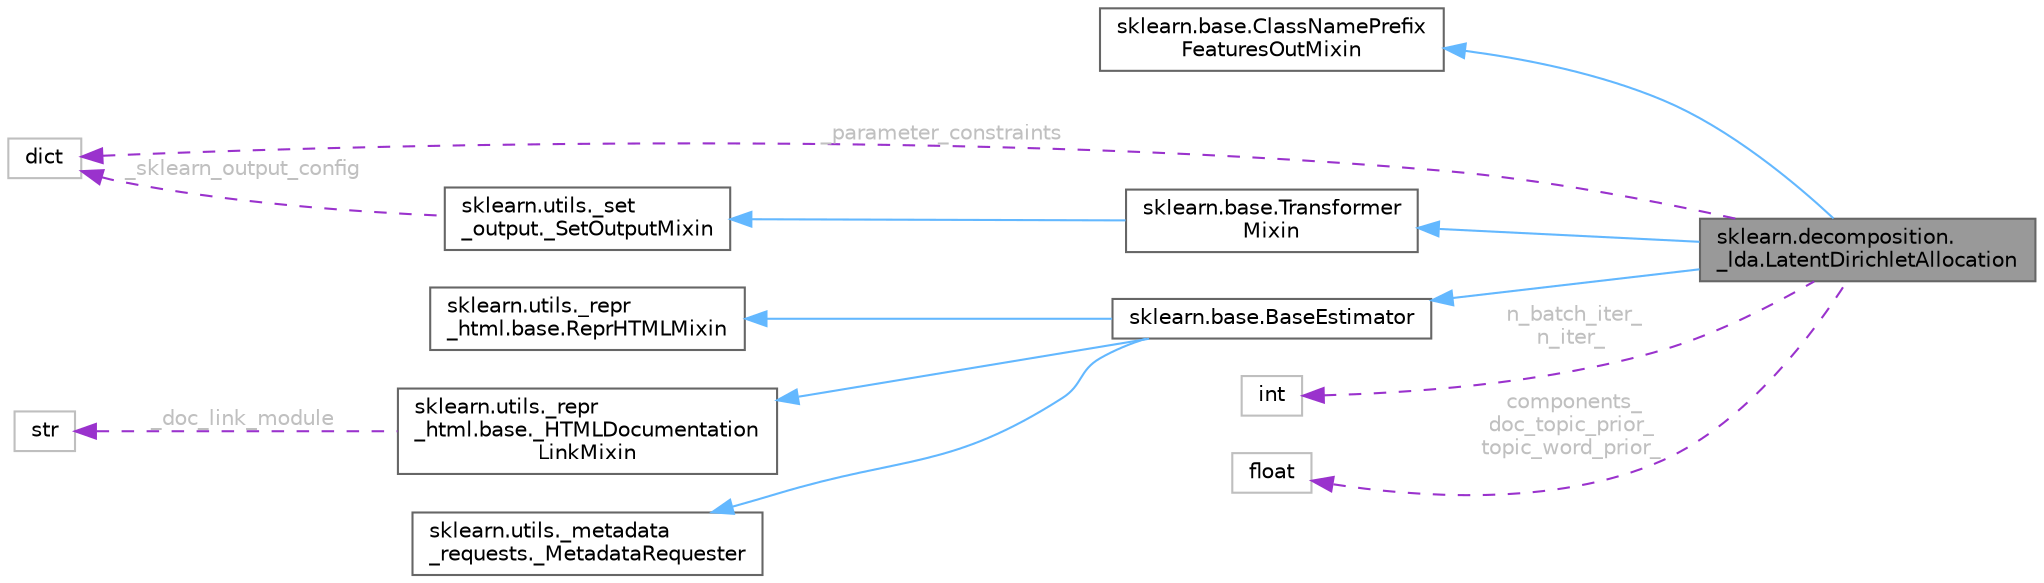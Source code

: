 digraph "sklearn.decomposition._lda.LatentDirichletAllocation"
{
 // LATEX_PDF_SIZE
  bgcolor="transparent";
  edge [fontname=Helvetica,fontsize=10,labelfontname=Helvetica,labelfontsize=10];
  node [fontname=Helvetica,fontsize=10,shape=box,height=0.2,width=0.4];
  rankdir="LR";
  Node1 [id="Node000001",label="sklearn.decomposition.\l_lda.LatentDirichletAllocation",height=0.2,width=0.4,color="gray40", fillcolor="grey60", style="filled", fontcolor="black",tooltip=" "];
  Node2 -> Node1 [id="edge13_Node000001_Node000002",dir="back",color="steelblue1",style="solid",tooltip=" "];
  Node2 [id="Node000002",label="sklearn.base.ClassNamePrefix\lFeaturesOutMixin",height=0.2,width=0.4,color="gray40", fillcolor="white", style="filled",URL="$df/d7d/classsklearn_1_1base_1_1ClassNamePrefixFeaturesOutMixin.html",tooltip=" "];
  Node3 -> Node1 [id="edge14_Node000001_Node000003",dir="back",color="steelblue1",style="solid",tooltip=" "];
  Node3 [id="Node000003",label="sklearn.base.Transformer\lMixin",height=0.2,width=0.4,color="gray40", fillcolor="white", style="filled",URL="$d7/d72/classsklearn_1_1base_1_1TransformerMixin.html",tooltip=" "];
  Node4 -> Node3 [id="edge15_Node000003_Node000004",dir="back",color="steelblue1",style="solid",tooltip=" "];
  Node4 [id="Node000004",label="sklearn.utils._set\l_output._SetOutputMixin",height=0.2,width=0.4,color="gray40", fillcolor="white", style="filled",URL="$d3/d75/classsklearn_1_1utils_1_1__set__output_1_1__SetOutputMixin.html",tooltip=" "];
  Node5 -> Node4 [id="edge16_Node000004_Node000005",dir="back",color="darkorchid3",style="dashed",tooltip=" ",label=" _sklearn_output_config",fontcolor="grey" ];
  Node5 [id="Node000005",label="dict",height=0.2,width=0.4,color="grey75", fillcolor="white", style="filled",tooltip=" "];
  Node6 -> Node1 [id="edge17_Node000001_Node000006",dir="back",color="steelblue1",style="solid",tooltip=" "];
  Node6 [id="Node000006",label="sklearn.base.BaseEstimator",height=0.2,width=0.4,color="gray40", fillcolor="white", style="filled",URL="$d3/d20/classsklearn_1_1base_1_1BaseEstimator.html",tooltip=" "];
  Node7 -> Node6 [id="edge18_Node000006_Node000007",dir="back",color="steelblue1",style="solid",tooltip=" "];
  Node7 [id="Node000007",label="sklearn.utils._repr\l_html.base.ReprHTMLMixin",height=0.2,width=0.4,color="gray40", fillcolor="white", style="filled",URL="$d3/d50/classsklearn_1_1utils_1_1__repr__html_1_1base_1_1ReprHTMLMixin.html",tooltip=" "];
  Node8 -> Node6 [id="edge19_Node000006_Node000008",dir="back",color="steelblue1",style="solid",tooltip=" "];
  Node8 [id="Node000008",label="sklearn.utils._repr\l_html.base._HTMLDocumentation\lLinkMixin",height=0.2,width=0.4,color="gray40", fillcolor="white", style="filled",URL="$d5/d05/classsklearn_1_1utils_1_1__repr__html_1_1base_1_1__HTMLDocumentationLinkMixin.html",tooltip=" "];
  Node9 -> Node8 [id="edge20_Node000008_Node000009",dir="back",color="darkorchid3",style="dashed",tooltip=" ",label=" _doc_link_module",fontcolor="grey" ];
  Node9 [id="Node000009",label="str",height=0.2,width=0.4,color="grey75", fillcolor="white", style="filled",tooltip=" "];
  Node10 -> Node6 [id="edge21_Node000006_Node000010",dir="back",color="steelblue1",style="solid",tooltip=" "];
  Node10 [id="Node000010",label="sklearn.utils._metadata\l_requests._MetadataRequester",height=0.2,width=0.4,color="gray40", fillcolor="white", style="filled",URL="$d6/dfa/classsklearn_1_1utils_1_1__metadata__requests_1_1__MetadataRequester.html",tooltip=" "];
  Node5 -> Node1 [id="edge22_Node000001_Node000005",dir="back",color="darkorchid3",style="dashed",tooltip=" ",label=" _parameter_constraints",fontcolor="grey" ];
  Node11 -> Node1 [id="edge23_Node000001_Node000011",dir="back",color="darkorchid3",style="dashed",tooltip=" ",label=" n_batch_iter_\nn_iter_",fontcolor="grey" ];
  Node11 [id="Node000011",label="int",height=0.2,width=0.4,color="grey75", fillcolor="white", style="filled",tooltip=" "];
  Node12 -> Node1 [id="edge24_Node000001_Node000012",dir="back",color="darkorchid3",style="dashed",tooltip=" ",label=" components_\ndoc_topic_prior_\ntopic_word_prior_",fontcolor="grey" ];
  Node12 [id="Node000012",label="float",height=0.2,width=0.4,color="grey75", fillcolor="white", style="filled",tooltip=" "];
}
